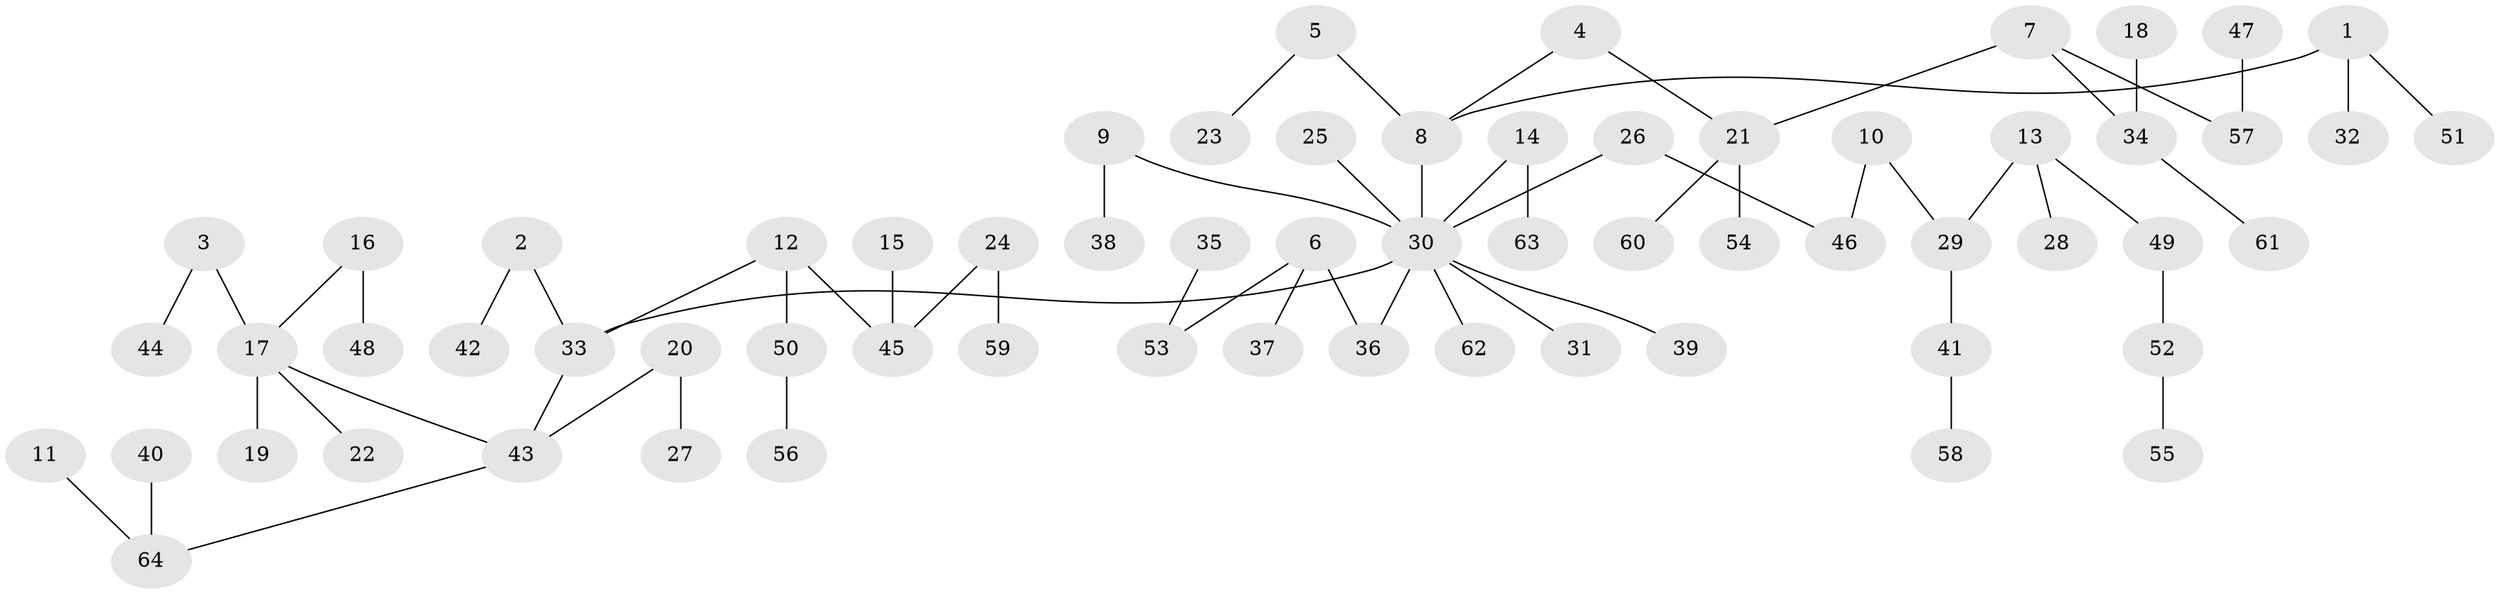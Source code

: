 // original degree distribution, {11: 0.007874015748031496, 3: 0.12598425196850394, 6: 0.023622047244094488, 5: 0.031496062992125984, 2: 0.31496062992125984, 1: 0.4645669291338583, 4: 0.031496062992125984}
// Generated by graph-tools (version 1.1) at 2025/02/03/09/25 03:02:23]
// undirected, 64 vertices, 63 edges
graph export_dot {
graph [start="1"]
  node [color=gray90,style=filled];
  1;
  2;
  3;
  4;
  5;
  6;
  7;
  8;
  9;
  10;
  11;
  12;
  13;
  14;
  15;
  16;
  17;
  18;
  19;
  20;
  21;
  22;
  23;
  24;
  25;
  26;
  27;
  28;
  29;
  30;
  31;
  32;
  33;
  34;
  35;
  36;
  37;
  38;
  39;
  40;
  41;
  42;
  43;
  44;
  45;
  46;
  47;
  48;
  49;
  50;
  51;
  52;
  53;
  54;
  55;
  56;
  57;
  58;
  59;
  60;
  61;
  62;
  63;
  64;
  1 -- 8 [weight=1.0];
  1 -- 32 [weight=1.0];
  1 -- 51 [weight=1.0];
  2 -- 33 [weight=1.0];
  2 -- 42 [weight=1.0];
  3 -- 17 [weight=1.0];
  3 -- 44 [weight=1.0];
  4 -- 8 [weight=1.0];
  4 -- 21 [weight=1.0];
  5 -- 8 [weight=1.0];
  5 -- 23 [weight=1.0];
  6 -- 36 [weight=1.0];
  6 -- 37 [weight=1.0];
  6 -- 53 [weight=1.0];
  7 -- 21 [weight=1.0];
  7 -- 34 [weight=1.0];
  7 -- 57 [weight=1.0];
  8 -- 30 [weight=1.0];
  9 -- 30 [weight=1.0];
  9 -- 38 [weight=1.0];
  10 -- 29 [weight=1.0];
  10 -- 46 [weight=1.0];
  11 -- 64 [weight=1.0];
  12 -- 33 [weight=1.0];
  12 -- 45 [weight=1.0];
  12 -- 50 [weight=1.0];
  13 -- 28 [weight=1.0];
  13 -- 29 [weight=1.0];
  13 -- 49 [weight=1.0];
  14 -- 30 [weight=1.0];
  14 -- 63 [weight=1.0];
  15 -- 45 [weight=1.0];
  16 -- 17 [weight=1.0];
  16 -- 48 [weight=1.0];
  17 -- 19 [weight=1.0];
  17 -- 22 [weight=1.0];
  17 -- 43 [weight=1.0];
  18 -- 34 [weight=1.0];
  20 -- 27 [weight=1.0];
  20 -- 43 [weight=1.0];
  21 -- 54 [weight=1.0];
  21 -- 60 [weight=1.0];
  24 -- 45 [weight=1.0];
  24 -- 59 [weight=1.0];
  25 -- 30 [weight=1.0];
  26 -- 30 [weight=1.0];
  26 -- 46 [weight=1.0];
  29 -- 41 [weight=1.0];
  30 -- 31 [weight=1.0];
  30 -- 33 [weight=1.0];
  30 -- 36 [weight=1.0];
  30 -- 39 [weight=1.0];
  30 -- 62 [weight=1.0];
  33 -- 43 [weight=1.0];
  34 -- 61 [weight=1.0];
  35 -- 53 [weight=1.0];
  40 -- 64 [weight=1.0];
  41 -- 58 [weight=1.0];
  43 -- 64 [weight=1.0];
  47 -- 57 [weight=1.0];
  49 -- 52 [weight=1.0];
  50 -- 56 [weight=1.0];
  52 -- 55 [weight=1.0];
}
